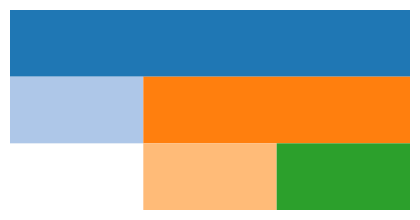 {
  "$schema": "https://vega.github.io/schema/vega/v6.json",
  "width": 200,
  "height": 100,
  "padding": 5,

  "signals": [
    { "name": " padding", "value": 0,
      "bind": {"input": "range", "min": 0, "max": 10, "step": 1} },
    { "name": "round", "value": false, "bind": {"input": "checkbox"} }
  ],

  "data": [
    {
      "name": "tree",
      "values": [
        {"id": "A", "parent": null, "value": 0},
        {"id": "B", "parent": "A", "value": 1},
        {"id": "C", "parent": "A", "value": 0},
        {"id": "D", "parent": "C", "value": 1},
        {"id": "E", "parent": "C", "value": 1}
      ],
      "transform": [
        {
          "type": "stratify",
          "key": "id",
          "parentKey": "parent"
        },
        {
          "type": "partition",
          "field": "value",
          "padding": {"signal": " padding"},
          "round": {"signal": "round"},
          "size": [{"signal": "width"}, {"signal": "height"}]
        }
      ]
    }
  ],

  "scales": [
    {
      "name": "color",
      "type": "ordinal",
      "range": {"scheme": "category20"}
    }
  ],

  "marks": [
    {
      "type": "rect",
      "from": {"data": "tree"},
      "encode": {
        "enter": {
          "fill": {"scale": "color", "field": "id"}
        },
        "update": {
          "x": {"field": "x0"},
          "x2": {"field": "x1"},
          "y": {"field": "y0"},
          "y2": {"field": "y1"}
        }
      }
    }
  ]
}
